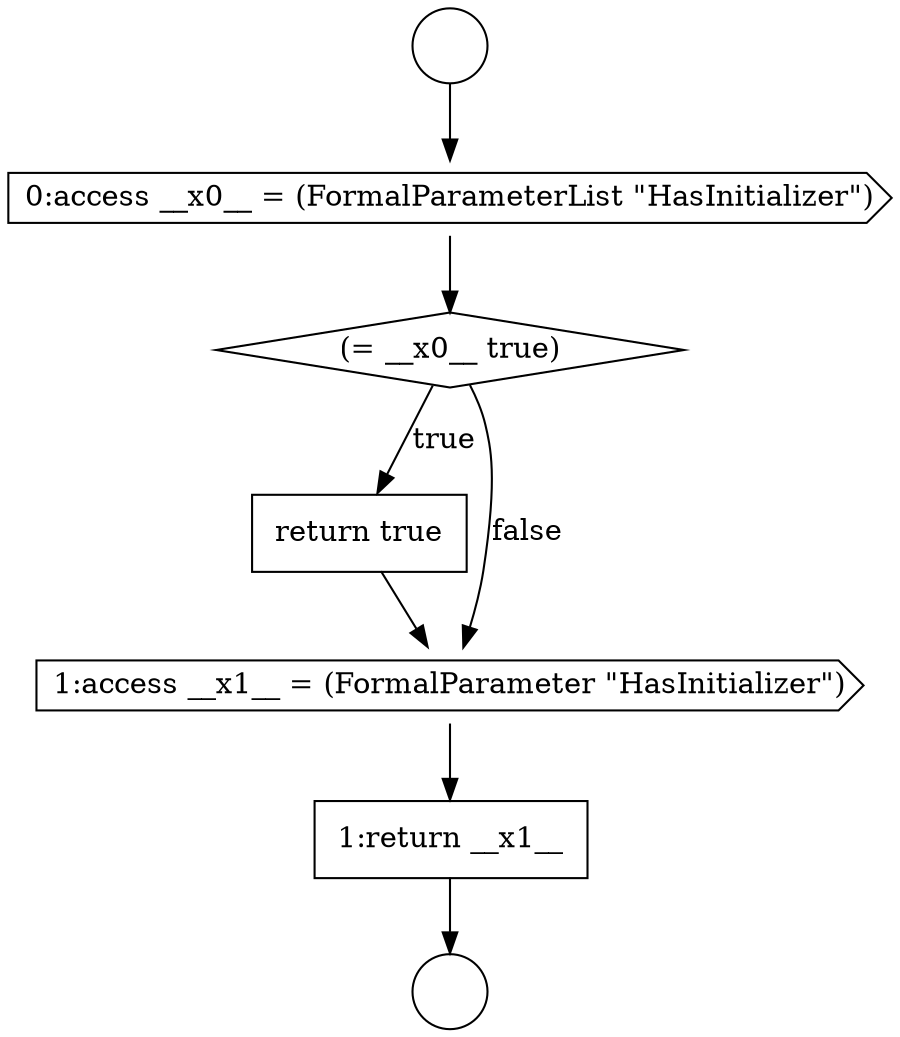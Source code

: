 digraph {
  node8086 [shape=circle label=" " color="black" fillcolor="white" style=filled]
  node8089 [shape=none, margin=0, label=<<font color="black">
    <table border="0" cellborder="1" cellspacing="0" cellpadding="10">
      <tr><td align="left">return true</td></tr>
    </table>
  </font>> color="black" fillcolor="white" style=filled]
  node8091 [shape=none, margin=0, label=<<font color="black">
    <table border="0" cellborder="1" cellspacing="0" cellpadding="10">
      <tr><td align="left">1:return __x1__</td></tr>
    </table>
  </font>> color="black" fillcolor="white" style=filled]
  node8085 [shape=circle label=" " color="black" fillcolor="white" style=filled]
  node8090 [shape=cds, label=<<font color="black">1:access __x1__ = (FormalParameter &quot;HasInitializer&quot;)</font>> color="black" fillcolor="white" style=filled]
  node8088 [shape=diamond, label=<<font color="black">(= __x0__ true)</font>> color="black" fillcolor="white" style=filled]
  node8087 [shape=cds, label=<<font color="black">0:access __x0__ = (FormalParameterList &quot;HasInitializer&quot;)</font>> color="black" fillcolor="white" style=filled]
  node8091 -> node8086 [ color="black"]
  node8087 -> node8088 [ color="black"]
  node8085 -> node8087 [ color="black"]
  node8089 -> node8090 [ color="black"]
  node8090 -> node8091 [ color="black"]
  node8088 -> node8089 [label=<<font color="black">true</font>> color="black"]
  node8088 -> node8090 [label=<<font color="black">false</font>> color="black"]
}
